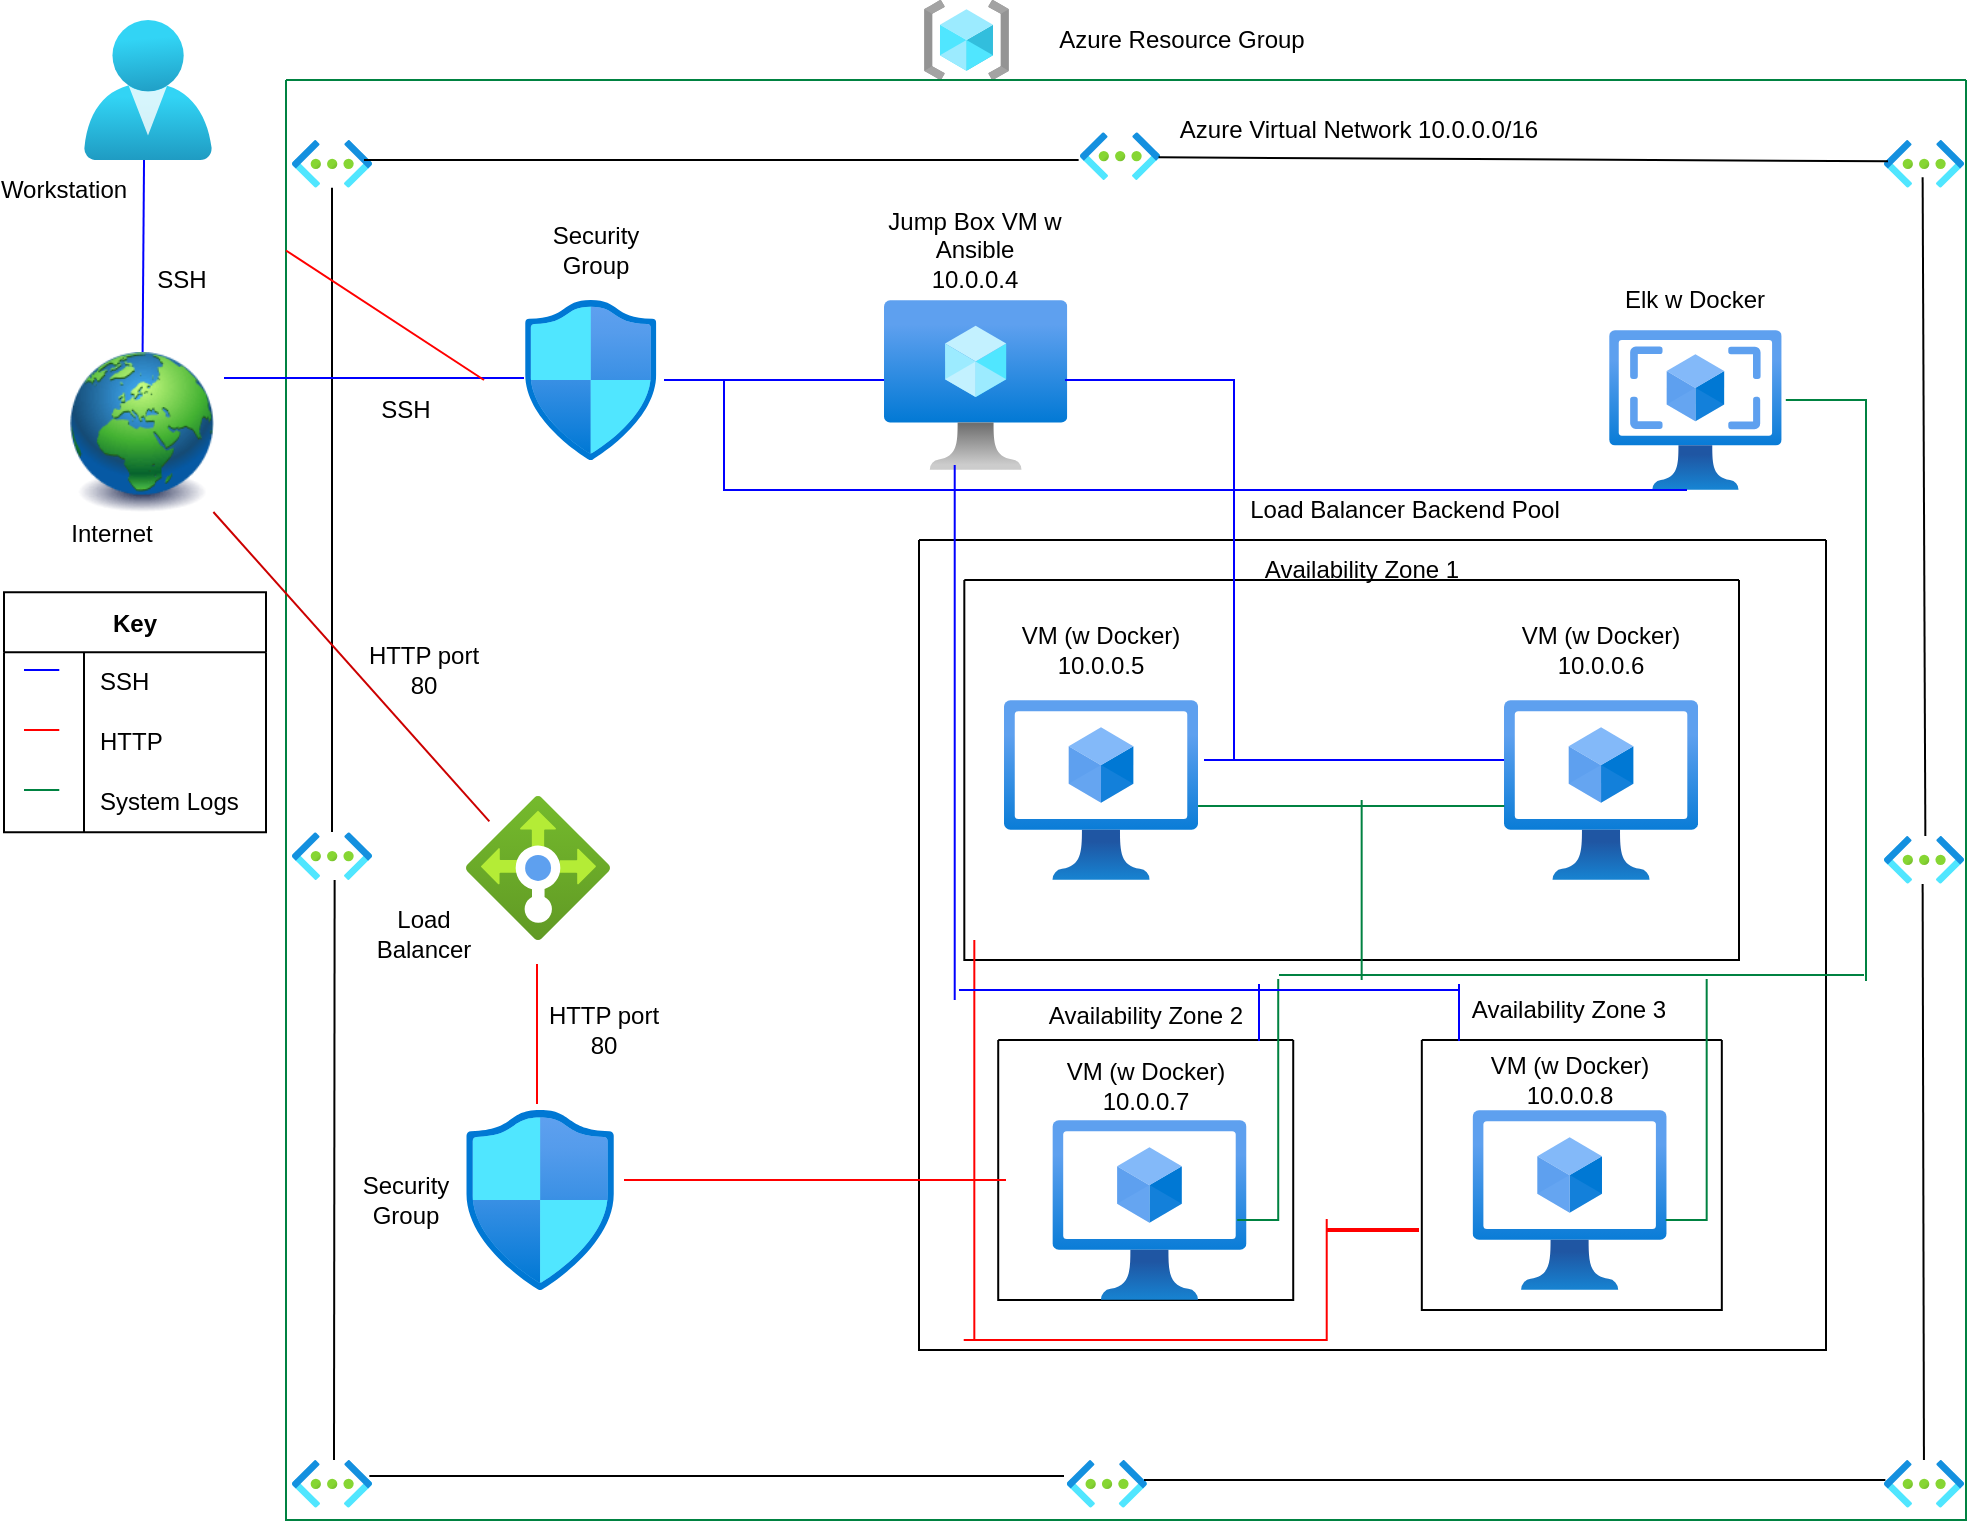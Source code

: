 <mxfile version="17.1.3" type="google"><diagram id="EASIVTliijGwYp7d4en4" name="Page-1"><mxGraphModel grid="1" gridSize="10" guides="1" tooltips="1" connect="1" arrows="1" page="1" fold="1" pageScale="1" pageWidth="1169" pageHeight="826" math="0" shadow="0"><root><mxCell id="0"/><mxCell id="1" parent="0"/><mxCell id="GNimbT70CNSyou2oekFs-7" value="" style="aspect=fixed;html=1;points=[];align=center;image;fontSize=12;image=img/lib/azure2/networking/Virtual_Networks.svg;" parent="1" vertex="1"><mxGeometry x="144" y="80" width="40" height="23.88" as="geometry"/></mxCell><mxCell id="GNimbT70CNSyou2oekFs-11" value="" style="aspect=fixed;html=1;points=[];align=center;image;fontSize=12;image=img/lib/azure2/identity/Users.svg;" parent="1" vertex="1"><mxGeometry x="40" y="20" width="64" height="70" as="geometry"/></mxCell><mxCell id="GNimbT70CNSyou2oekFs-16" value="" style="image;html=1;image=img/lib/clip_art/general/Earth_globe_128x128.png" parent="1" vertex="1"><mxGeometry x="24" y="186" width="90" height="80" as="geometry"/></mxCell><mxCell id="GNimbT70CNSyou2oekFs-17" value="" style="endArrow=none;html=1;rounded=0;exitX=0.469;exitY=1;exitDx=0;exitDy=0;exitPerimeter=0;strokeColor=#0000FF;" parent="1" source="GNimbT70CNSyou2oekFs-11" target="GNimbT70CNSyou2oekFs-16" edge="1"><mxGeometry width="50" height="50" relative="1" as="geometry"><mxPoint x="310" y="270" as="sourcePoint"/><mxPoint x="360" y="220" as="targetPoint"/></mxGeometry></mxCell><mxCell id="GNimbT70CNSyou2oekFs-19" value="SSH" style="text;html=1;strokeColor=none;fillColor=none;align=center;verticalAlign=middle;whiteSpace=wrap;rounded=0;" parent="1" vertex="1"><mxGeometry x="74" y="140" width="30" height="20" as="geometry"/></mxCell><mxCell id="GNimbT70CNSyou2oekFs-23" value="Workstation" style="text;html=1;strokeColor=none;fillColor=none;align=center;verticalAlign=middle;whiteSpace=wrap;rounded=0;" parent="1" vertex="1"><mxGeometry y="90" width="60" height="30" as="geometry"/></mxCell><mxCell id="GNimbT70CNSyou2oekFs-24" value="Internet" style="text;html=1;strokeColor=none;fillColor=none;align=center;verticalAlign=middle;whiteSpace=wrap;rounded=0;" parent="1" vertex="1"><mxGeometry x="24" y="262" width="60" height="30" as="geometry"/></mxCell><mxCell id="GNimbT70CNSyou2oekFs-25" value="" style="aspect=fixed;html=1;points=[];align=center;image;fontSize=12;image=img/lib/azure2/general/Resource_Groups.svg;" parent="1" vertex="1"><mxGeometry x="460" y="10" width="42.5" height="40" as="geometry"/></mxCell><mxCell id="GNimbT70CNSyou2oekFs-28" value="" style="aspect=fixed;html=1;points=[];align=center;image;fontSize=12;image=img/lib/azure2/networking/Virtual_Networks.svg;" parent="1" vertex="1"><mxGeometry x="940" y="80" width="40" height="23.88" as="geometry"/></mxCell><mxCell id="GNimbT70CNSyou2oekFs-29" value="" style="aspect=fixed;html=1;points=[];align=center;image;fontSize=12;image=img/lib/azure2/networking/Virtual_Networks.svg;" parent="1" vertex="1"><mxGeometry x="538" y="76.12" width="40" height="23.88" as="geometry"/></mxCell><mxCell id="GNimbT70CNSyou2oekFs-30" value="" style="aspect=fixed;html=1;points=[];align=center;image;fontSize=12;image=img/lib/azure2/networking/Virtual_Networks.svg;" parent="1" vertex="1"><mxGeometry x="940" y="428" width="40" height="23.88" as="geometry"/></mxCell><mxCell id="GNimbT70CNSyou2oekFs-31" value="" style="aspect=fixed;html=1;points=[];align=center;image;fontSize=12;image=img/lib/azure2/networking/Virtual_Networks.svg;" parent="1" vertex="1"><mxGeometry x="144" y="426.12" width="40" height="23.88" as="geometry"/></mxCell><mxCell id="GNimbT70CNSyou2oekFs-33" value="" style="aspect=fixed;html=1;points=[];align=center;image;fontSize=12;image=img/lib/azure2/networking/Virtual_Networks.svg;" parent="1" vertex="1"><mxGeometry x="531.43" y="740" width="40" height="23.88" as="geometry"/></mxCell><mxCell id="GNimbT70CNSyou2oekFs-34" value="" style="aspect=fixed;html=1;points=[];align=center;image;fontSize=12;image=img/lib/azure2/networking/Virtual_Networks.svg;" parent="1" vertex="1"><mxGeometry x="940" y="740" width="40" height="23.88" as="geometry"/></mxCell><mxCell id="GNimbT70CNSyou2oekFs-35" value="" style="aspect=fixed;html=1;points=[];align=center;image;fontSize=12;image=img/lib/azure2/networking/Virtual_Networks.svg;" parent="1" vertex="1"><mxGeometry x="144" y="740" width="40" height="23.88" as="geometry"/></mxCell><mxCell id="GNimbT70CNSyou2oekFs-38" value="" style="endArrow=none;html=1;rounded=0;entryX=-0.017;entryY=0.581;entryDx=0;entryDy=0;entryPerimeter=0;" parent="1" target="GNimbT70CNSyou2oekFs-29" edge="1"><mxGeometry width="50" height="50" relative="1" as="geometry"><mxPoint x="180" y="90" as="sourcePoint"/><mxPoint x="320" y="50" as="targetPoint"/></mxGeometry></mxCell><mxCell id="GNimbT70CNSyou2oekFs-39" value="" style="endArrow=none;html=1;rounded=0;exitX=0.646;exitY=1.289;exitDx=0;exitDy=0;exitPerimeter=0;entryX=0.05;entryY=0.447;entryDx=0;entryDy=0;entryPerimeter=0;" parent="1" target="GNimbT70CNSyou2oekFs-28" edge="1"><mxGeometry width="50" height="50" relative="1" as="geometry"><mxPoint x="577.272" y="88.67" as="sourcePoint"/><mxPoint x="790" y="50" as="targetPoint"/></mxGeometry></mxCell><mxCell id="GNimbT70CNSyou2oekFs-40" value="" style="endArrow=none;html=1;rounded=0;exitX=0.517;exitY=0;exitDx=0;exitDy=0;exitPerimeter=0;entryX=0.483;entryY=0.782;entryDx=0;entryDy=0;entryPerimeter=0;" parent="1" source="GNimbT70CNSyou2oekFs-30" target="GNimbT70CNSyou2oekFs-28" edge="1"><mxGeometry width="50" height="50" relative="1" as="geometry"><mxPoint x="740" y="400" as="sourcePoint"/><mxPoint x="790" y="350" as="targetPoint"/></mxGeometry></mxCell><mxCell id="GNimbT70CNSyou2oekFs-41" value="" style="endArrow=none;html=1;rounded=0;entryX=0.483;entryY=1.005;entryDx=0;entryDy=0;entryPerimeter=0;" parent="1" source="GNimbT70CNSyou2oekFs-34" target="GNimbT70CNSyou2oekFs-30" edge="1"><mxGeometry width="50" height="50" relative="1" as="geometry"><mxPoint x="740" y="700" as="sourcePoint"/><mxPoint x="790" y="650" as="targetPoint"/></mxGeometry></mxCell><mxCell id="GNimbT70CNSyou2oekFs-42" value="" style="endArrow=none;html=1;rounded=0;entryX=0.017;entryY=0.419;entryDx=0;entryDy=0;entryPerimeter=0;" parent="1" target="GNimbT70CNSyou2oekFs-34" edge="1"><mxGeometry width="50" height="50" relative="1" as="geometry"><mxPoint x="570" y="750" as="sourcePoint"/><mxPoint x="790" y="650" as="targetPoint"/></mxGeometry></mxCell><mxCell id="GNimbT70CNSyou2oekFs-43" value="" style="endArrow=none;html=1;rounded=0;exitX=0.967;exitY=0.335;exitDx=0;exitDy=0;exitPerimeter=0;" parent="1" source="GNimbT70CNSyou2oekFs-35" edge="1"><mxGeometry width="50" height="50" relative="1" as="geometry"><mxPoint x="230" y="700" as="sourcePoint"/><mxPoint x="530" y="748" as="targetPoint"/></mxGeometry></mxCell><mxCell id="GNimbT70CNSyou2oekFs-44" value="" style="endArrow=none;html=1;rounded=0;entryX=0.533;entryY=1;entryDx=0;entryDy=0;entryPerimeter=0;" parent="1" target="GNimbT70CNSyou2oekFs-31" edge="1"><mxGeometry width="50" height="50" relative="1" as="geometry"><mxPoint x="165" y="740" as="sourcePoint"/><mxPoint x="280" y="450" as="targetPoint"/></mxGeometry></mxCell><mxCell id="GNimbT70CNSyou2oekFs-45" value="" style="endArrow=none;html=1;rounded=0;exitX=0.5;exitY=-0.005;exitDx=0;exitDy=0;exitPerimeter=0;" parent="1" source="GNimbT70CNSyou2oekFs-31" target="GNimbT70CNSyou2oekFs-7" edge="1"><mxGeometry width="50" height="50" relative="1" as="geometry"><mxPoint x="230" y="300" as="sourcePoint"/><mxPoint x="280" y="250" as="targetPoint"/></mxGeometry></mxCell><mxCell id="GNimbT70CNSyou2oekFs-58" value="" style="swimlane;startSize=0;strokeColor=#008241;" parent="1" vertex="1"><mxGeometry x="141" y="50" width="840" height="720" as="geometry"/></mxCell><mxCell id="GNimbT70CNSyou2oekFs-4" value="" style="aspect=fixed;html=1;points=[];align=center;image;fontSize=12;image=img/lib/azure2/compute/Virtual_Machine.svg;" parent="GNimbT70CNSyou2oekFs-58" vertex="1"><mxGeometry x="299" y="110" width="91.64" height="85" as="geometry"/></mxCell><mxCell id="GNimbT70CNSyou2oekFs-6" value="" style="aspect=fixed;html=1;points=[];align=center;image;fontSize=12;image=img/lib/azure2/networking/Network_Security_Groups.svg;" parent="GNimbT70CNSyou2oekFs-58" vertex="1"><mxGeometry x="119.42" y="110" width="65.88" height="80" as="geometry"/></mxCell><mxCell id="GNimbT70CNSyou2oekFs-60" value="Security Group" style="text;html=1;strokeColor=none;fillColor=none;align=center;verticalAlign=middle;whiteSpace=wrap;rounded=0;" parent="GNimbT70CNSyou2oekFs-58" vertex="1"><mxGeometry x="125.3" y="70" width="60" height="30" as="geometry"/></mxCell><mxCell id="GNimbT70CNSyou2oekFs-70" value="Load Balancer" style="text;html=1;strokeColor=none;fillColor=none;align=center;verticalAlign=middle;whiteSpace=wrap;rounded=0;" parent="GNimbT70CNSyou2oekFs-58" vertex="1"><mxGeometry x="39.0" y="412" width="60" height="30" as="geometry"/></mxCell><mxCell id="GNimbT70CNSyou2oekFs-71" value="Security Group" style="text;html=1;strokeColor=none;fillColor=none;align=center;verticalAlign=middle;whiteSpace=wrap;rounded=0;" parent="GNimbT70CNSyou2oekFs-58" vertex="1"><mxGeometry x="30.0" y="545" width="60" height="30" as="geometry"/></mxCell><mxCell id="GNimbT70CNSyou2oekFs-77" value="" style="endArrow=none;html=1;rounded=0;strokeColor=#FF0000;" parent="GNimbT70CNSyou2oekFs-58" edge="1"><mxGeometry width="50" height="50" relative="1" as="geometry"><mxPoint x="125.5" y="512" as="sourcePoint"/><mxPoint x="125.5" y="442" as="targetPoint"/></mxGeometry></mxCell><mxCell id="GNimbT70CNSyou2oekFs-87" value="SSH" style="text;html=1;strokeColor=none;fillColor=none;align=center;verticalAlign=middle;whiteSpace=wrap;rounded=0;" parent="GNimbT70CNSyou2oekFs-58" vertex="1"><mxGeometry x="30" y="150" width="60" height="30" as="geometry"/></mxCell><mxCell id="GNimbT70CNSyou2oekFs-93" value="Jump Box VM w Ansible&lt;br&gt;10.0.0.4" style="text;html=1;strokeColor=none;fillColor=none;align=center;verticalAlign=middle;whiteSpace=wrap;rounded=0;" parent="GNimbT70CNSyou2oekFs-58" vertex="1"><mxGeometry x="299" y="70" width="91.4" height="30" as="geometry"/></mxCell><mxCell id="GNimbT70CNSyou2oekFs-96" value="HTTP port 80" style="text;html=1;strokeColor=none;fillColor=none;align=center;verticalAlign=middle;whiteSpace=wrap;rounded=0;" parent="GNimbT70CNSyou2oekFs-58" vertex="1"><mxGeometry x="39.0" y="280" width="60" height="30" as="geometry"/></mxCell><mxCell id="GNimbT70CNSyou2oekFs-99" value="" style="swimlane;startSize=0;strokeWidth=1;" parent="GNimbT70CNSyou2oekFs-58" vertex="1"><mxGeometry x="316.5" y="230" width="453.5" height="405" as="geometry"/></mxCell><mxCell id="-02Ztqd9Sb6WiglXvoqW-18" value="" style="swimlane;startSize=0;" vertex="1" parent="GNimbT70CNSyou2oekFs-99"><mxGeometry x="22.66" y="20" width="387.34" height="190" as="geometry"/></mxCell><mxCell id="GNimbT70CNSyou2oekFs-1" value="" style="aspect=fixed;html=1;points=[];align=center;image;fontSize=12;image=img/lib/azure2/compute/Virtual_Machines_Classic.svg;" parent="-02Ztqd9Sb6WiglXvoqW-18" vertex="1"><mxGeometry x="19.83" y="60" width="97.03" height="90" as="geometry"/></mxCell><mxCell id="GNimbT70CNSyou2oekFs-100" value="VM (w Docker) 10.0.0.5" style="text;html=1;strokeColor=none;fillColor=none;align=center;verticalAlign=middle;whiteSpace=wrap;rounded=0;" parent="-02Ztqd9Sb6WiglXvoqW-18" vertex="1"><mxGeometry x="27.1" y="20" width="82.5" height="30" as="geometry"/></mxCell><mxCell id="GNimbT70CNSyou2oekFs-2" value="" style="aspect=fixed;html=1;points=[];align=center;image;fontSize=12;image=img/lib/azure2/compute/Virtual_Machines_Classic.svg;" parent="-02Ztqd9Sb6WiglXvoqW-18" vertex="1"><mxGeometry x="269.84" y="60" width="97.04" height="90" as="geometry"/></mxCell><mxCell id="GNimbT70CNSyou2oekFs-73" value="VM (w Docker) 10.0.0.6" style="text;html=1;strokeColor=none;fillColor=none;align=center;verticalAlign=middle;whiteSpace=wrap;rounded=0;" parent="-02Ztqd9Sb6WiglXvoqW-18" vertex="1"><mxGeometry x="277.11" y="20" width="82.5" height="30" as="geometry"/></mxCell><mxCell id="-02Ztqd9Sb6WiglXvoqW-40" value="" style="endArrow=none;html=1;rounded=0;strokeColor=#0000FF;" edge="1" parent="-02Ztqd9Sb6WiglXvoqW-18"><mxGeometry width="50" height="50" relative="1" as="geometry"><mxPoint x="119.84" y="90" as="sourcePoint"/><mxPoint x="269.84" y="90" as="targetPoint"/></mxGeometry></mxCell><mxCell id="-02Ztqd9Sb6WiglXvoqW-84" value="" style="line;strokeWidth=1;direction=south;html=1;strokeColor=#008241;" vertex="1" parent="-02Ztqd9Sb6WiglXvoqW-18"><mxGeometry x="193.67" y="110" width="10" height="90" as="geometry"/></mxCell><mxCell id="-02Ztqd9Sb6WiglXvoqW-85" value="" style="line;strokeWidth=1;html=1;strokeColor=#008241;" vertex="1" parent="-02Ztqd9Sb6WiglXvoqW-18"><mxGeometry x="116.86" y="108" width="153.14" height="10" as="geometry"/></mxCell><mxCell id="-02Ztqd9Sb6WiglXvoqW-20" value="" style="swimlane;startSize=0;" vertex="1" parent="GNimbT70CNSyou2oekFs-99"><mxGeometry x="251.41" y="250" width="150" height="135" as="geometry"/></mxCell><mxCell id="-02Ztqd9Sb6WiglXvoqW-6" value="" style="aspect=fixed;html=1;points=[];align=center;image;fontSize=12;image=img/lib/azure2/compute/Virtual_Machines_Classic.svg;" vertex="1" parent="-02Ztqd9Sb6WiglXvoqW-20"><mxGeometry x="25.39" y="35" width="97.04" height="90" as="geometry"/></mxCell><mxCell id="-02Ztqd9Sb6WiglXvoqW-7" value="VM (w Docker) 10.0.0.8" style="text;html=1;strokeColor=none;fillColor=none;align=center;verticalAlign=middle;whiteSpace=wrap;rounded=0;" vertex="1" parent="-02Ztqd9Sb6WiglXvoqW-20"><mxGeometry x="24.93" y="5" width="97.5" height="30" as="geometry"/></mxCell><mxCell id="-02Ztqd9Sb6WiglXvoqW-82" value="" style="shape=partialRectangle;whiteSpace=wrap;html=1;bottom=0;right=0;fillColor=none;strokeColor=#008241;strokeWidth=1;direction=west;" vertex="1" parent="-02Ztqd9Sb6WiglXvoqW-20"><mxGeometry x="122.43" y="-30" width="20" height="120" as="geometry"/></mxCell><mxCell id="-02Ztqd9Sb6WiglXvoqW-23" value="Availability Zone 3" style="text;html=1;strokeColor=none;fillColor=none;align=center;verticalAlign=middle;whiteSpace=wrap;rounded=0;" vertex="1" parent="GNimbT70CNSyou2oekFs-99"><mxGeometry x="272.5" y="220" width="104.68" height="30" as="geometry"/></mxCell><mxCell id="-02Ztqd9Sb6WiglXvoqW-21" value="Availability Zone 1" style="text;html=1;strokeColor=none;fillColor=none;align=center;verticalAlign=middle;whiteSpace=wrap;rounded=0;" vertex="1" parent="GNimbT70CNSyou2oekFs-99"><mxGeometry x="157.58" width="127.5" height="30" as="geometry"/></mxCell><mxCell id="-02Ztqd9Sb6WiglXvoqW-19" value="" style="swimlane;startSize=0;" vertex="1" parent="GNimbT70CNSyou2oekFs-99"><mxGeometry x="39.61" y="250" width="147.5" height="130" as="geometry"/></mxCell><mxCell id="GNimbT70CNSyou2oekFs-3" value="" style="aspect=fixed;html=1;points=[];align=center;image;fontSize=12;image=img/lib/azure2/compute/Virtual_Machines_Classic.svg;" parent="-02Ztqd9Sb6WiglXvoqW-19" vertex="1"><mxGeometry x="27.1" y="40" width="97.04" height="90" as="geometry"/></mxCell><mxCell id="GNimbT70CNSyou2oekFs-74" value="VM (w Docker) 10.0.0.7" style="text;html=1;strokeColor=none;fillColor=none;align=center;verticalAlign=middle;whiteSpace=wrap;rounded=0;" parent="-02Ztqd9Sb6WiglXvoqW-19" vertex="1"><mxGeometry x="25.0" y="7.5" width="97.5" height="30" as="geometry"/></mxCell><mxCell id="-02Ztqd9Sb6WiglXvoqW-81" value="" style="shape=partialRectangle;whiteSpace=wrap;html=1;bottom=0;right=0;fillColor=none;strokeColor=#008241;strokeWidth=1;direction=west;" vertex="1" parent="-02Ztqd9Sb6WiglXvoqW-19"><mxGeometry x="120" y="-30" width="20" height="120" as="geometry"/></mxCell><mxCell id="-02Ztqd9Sb6WiglXvoqW-24" value="Availability Zone 2" style="text;html=1;strokeColor=none;fillColor=none;align=center;verticalAlign=middle;whiteSpace=wrap;rounded=0;" vertex="1" parent="GNimbT70CNSyou2oekFs-99"><mxGeometry x="56.56" y="222.5" width="113.59" height="30" as="geometry"/></mxCell><mxCell id="-02Ztqd9Sb6WiglXvoqW-30" value="" style="line;strokeWidth=1;direction=south;html=1;perimeter=backbonePerimeter;points=[];outlineConnect=0;strokeColor=#FF0000;" vertex="1" parent="GNimbT70CNSyou2oekFs-99"><mxGeometry x="22.66" y="200" width="10" height="200" as="geometry"/></mxCell><mxCell id="-02Ztqd9Sb6WiglXvoqW-36" value="" style="shape=partialRectangle;whiteSpace=wrap;html=1;bottom=0;right=0;fillColor=none;strokeColor=#FF0000;strokeWidth=1;direction=west;" vertex="1" parent="GNimbT70CNSyou2oekFs-99"><mxGeometry x="22.86" y="340" width="181" height="60" as="geometry"/></mxCell><mxCell id="-02Ztqd9Sb6WiglXvoqW-37" value="" style="line;strokeWidth=2;html=1;strokeColor=#FF0000;" vertex="1" parent="GNimbT70CNSyou2oekFs-99"><mxGeometry x="203.86" y="340" width="46.14" height="10" as="geometry"/></mxCell><mxCell id="-02Ztqd9Sb6WiglXvoqW-45" value="" style="line;strokeWidth=1;direction=south;html=1;strokeColor=#0000FF;" vertex="1" parent="GNimbT70CNSyou2oekFs-99"><mxGeometry x="12.86" y="-37.5" width="10" height="267.5" as="geometry"/></mxCell><mxCell id="-02Ztqd9Sb6WiglXvoqW-46" value="" style="line;strokeWidth=1;html=1;strokeColor=#0000FF;" vertex="1" parent="GNimbT70CNSyou2oekFs-99"><mxGeometry x="20" y="220" width="250" height="10" as="geometry"/></mxCell><mxCell id="-02Ztqd9Sb6WiglXvoqW-47" value="" style="shape=partialRectangle;whiteSpace=wrap;html=1;bottom=0;top=0;fillColor=none;strokeColor=#0000FF;strokeWidth=1;" vertex="1" parent="GNimbT70CNSyou2oekFs-99"><mxGeometry x="170" y="222.5" width="100" height="27.5" as="geometry"/></mxCell><mxCell id="-02Ztqd9Sb6WiglXvoqW-78" value="" style="line;strokeWidth=1;html=1;strokeColor=#008241;" vertex="1" parent="GNimbT70CNSyou2oekFs-99"><mxGeometry x="180" y="212.5" width="292.5" height="10" as="geometry"/></mxCell><mxCell id="GNimbT70CNSyou2oekFs-52" value="Azure Virtual Network 10.0.0.0/16" style="text;html=1;strokeColor=none;fillColor=none;align=center;verticalAlign=middle;whiteSpace=wrap;rounded=0;" parent="GNimbT70CNSyou2oekFs-58" vertex="1"><mxGeometry x="444" y="10" width="185" height="30" as="geometry"/></mxCell><mxCell id="-02Ztqd9Sb6WiglXvoqW-2" value="" style="aspect=fixed;html=1;points=[];align=center;image;fontSize=12;image=img/lib/azure2/networking/Load_Balancers.svg;" vertex="1" parent="GNimbT70CNSyou2oekFs-58"><mxGeometry x="90" y="358" width="72" height="72" as="geometry"/></mxCell><mxCell id="-02Ztqd9Sb6WiglXvoqW-3" value="" style="aspect=fixed;html=1;points=[];align=center;image;fontSize=12;image=img/lib/azure2/networking/Network_Security_Groups.svg;" vertex="1" parent="GNimbT70CNSyou2oekFs-58"><mxGeometry x="90" y="515" width="74.12" height="90" as="geometry"/></mxCell><mxCell id="-02Ztqd9Sb6WiglXvoqW-4" value="HTTP port 80" style="text;html=1;strokeColor=none;fillColor=none;align=center;verticalAlign=middle;whiteSpace=wrap;rounded=0;" vertex="1" parent="GNimbT70CNSyou2oekFs-58"><mxGeometry x="129" y="460" width="60" height="30" as="geometry"/></mxCell><mxCell id="-02Ztqd9Sb6WiglXvoqW-29" value="" style="line;strokeWidth=1;html=1;perimeter=backbonePerimeter;points=[];outlineConnect=0;strokeColor=#FF0000;" vertex="1" parent="GNimbT70CNSyou2oekFs-58"><mxGeometry x="169" y="545" width="191" height="10" as="geometry"/></mxCell><mxCell id="-02Ztqd9Sb6WiglXvoqW-38" value="Load Balancer Backend Pool" style="text;html=1;strokeColor=none;fillColor=none;align=center;verticalAlign=middle;whiteSpace=wrap;rounded=0;" vertex="1" parent="GNimbT70CNSyou2oekFs-58"><mxGeometry x="479" y="200" width="161" height="30" as="geometry"/></mxCell><mxCell id="-02Ztqd9Sb6WiglXvoqW-42" value="" style="shape=partialRectangle;whiteSpace=wrap;html=1;bottom=0;right=0;fillColor=none;strokeColor=#0000FF;strokeWidth=1;direction=south;" vertex="1" parent="GNimbT70CNSyou2oekFs-58"><mxGeometry x="390" y="150" width="84" height="190" as="geometry"/></mxCell><mxCell id="-02Ztqd9Sb6WiglXvoqW-48" value="" style="aspect=fixed;html=1;points=[];align=center;image;fontSize=12;image=img/lib/azure2/compute/VM_Images_Classic.svg;strokeColor=#0000FF;strokeWidth=1;" vertex="1" parent="GNimbT70CNSyou2oekFs-58"><mxGeometry x="661.58" y="125" width="86.25" height="80" as="geometry"/></mxCell><mxCell id="-02Ztqd9Sb6WiglXvoqW-49" value="Elk w Docker" style="text;html=1;strokeColor=none;fillColor=none;align=center;verticalAlign=middle;whiteSpace=wrap;rounded=0;" vertex="1" parent="GNimbT70CNSyou2oekFs-58"><mxGeometry x="659.01" y="95" width="91.4" height="30" as="geometry"/></mxCell><mxCell id="-02Ztqd9Sb6WiglXvoqW-74" value="" style="shape=partialRectangle;whiteSpace=wrap;html=1;bottom=0;right=0;fillColor=none;strokeColor=#0000FF;strokeWidth=1;direction=north;" vertex="1" parent="GNimbT70CNSyou2oekFs-58"><mxGeometry x="219" y="150" width="481" height="55" as="geometry"/></mxCell><mxCell id="-02Ztqd9Sb6WiglXvoqW-75" value="" style="shape=partialRectangle;whiteSpace=wrap;html=1;bottom=0;right=0;fillColor=none;strokeColor=#008241;strokeWidth=1;direction=south;" vertex="1" parent="GNimbT70CNSyou2oekFs-58"><mxGeometry x="750.41" y="160" width="39.59" height="290" as="geometry"/></mxCell><mxCell id="GNimbT70CNSyou2oekFs-75" value="" style="endArrow=none;html=1;rounded=0;strokeColor=#0000FF;" parent="1" edge="1"><mxGeometry width="50" height="50" relative="1" as="geometry"><mxPoint x="110" y="199" as="sourcePoint"/><mxPoint x="260" y="199" as="targetPoint"/></mxGeometry></mxCell><mxCell id="GNimbT70CNSyou2oekFs-76" value="" style="endArrow=none;html=1;rounded=0;entryX=-0.092;entryY=0.097;entryDx=0;entryDy=0;entryPerimeter=0;strokeColor=#CC0000;" parent="1" source="GNimbT70CNSyou2oekFs-16" edge="1"><mxGeometry width="50" height="50" relative="1" as="geometry"><mxPoint x="160" y="380" as="sourcePoint"/><mxPoint x="242.676" y="420.67" as="targetPoint"/></mxGeometry></mxCell><mxCell id="-02Ztqd9Sb6WiglXvoqW-1" value="Azure Resource Group" style="text;html=1;strokeColor=none;fillColor=none;align=center;verticalAlign=middle;whiteSpace=wrap;rounded=0;" vertex="1" parent="1"><mxGeometry x="518" y="15" width="142" height="30" as="geometry"/></mxCell><mxCell id="-02Ztqd9Sb6WiglXvoqW-39" value="" style="endArrow=none;html=1;rounded=0;strokeColor=#0000FF;" edge="1" parent="1"><mxGeometry width="50" height="50" relative="1" as="geometry"><mxPoint x="330" y="200" as="sourcePoint"/><mxPoint x="440" y="200" as="targetPoint"/></mxGeometry></mxCell><mxCell id="-02Ztqd9Sb6WiglXvoqW-50" value="Key" style="shape=table;startSize=30;container=1;collapsible=0;childLayout=tableLayout;fixedRows=1;rowLines=0;fontStyle=1;strokeColor=#000000;strokeWidth=1;" vertex="1" parent="1"><mxGeometry y="306.12" width="131" height="120" as="geometry"/></mxCell><mxCell id="-02Ztqd9Sb6WiglXvoqW-51" value="" style="shape=tableRow;horizontal=0;startSize=0;swimlaneHead=0;swimlaneBody=0;top=0;left=0;bottom=0;right=0;collapsible=0;dropTarget=0;fillColor=none;points=[[0,0.5],[1,0.5]];portConstraint=eastwest;strokeColor=#0000FF;strokeWidth=1;" vertex="1" parent="-02Ztqd9Sb6WiglXvoqW-50"><mxGeometry y="30" width="131" height="30" as="geometry"/></mxCell><mxCell id="-02Ztqd9Sb6WiglXvoqW-52" value="" style="shape=partialRectangle;html=1;whiteSpace=wrap;connectable=0;fillColor=none;top=0;left=0;bottom=0;right=0;overflow=hidden;pointerEvents=1;strokeColor=#0000FF;strokeWidth=1;" vertex="1" parent="-02Ztqd9Sb6WiglXvoqW-51"><mxGeometry width="40" height="30" as="geometry"><mxRectangle width="40" height="30" as="alternateBounds"/></mxGeometry></mxCell><mxCell id="-02Ztqd9Sb6WiglXvoqW-53" value="SSH" style="shape=partialRectangle;html=1;whiteSpace=wrap;connectable=0;fillColor=none;top=0;left=0;bottom=0;right=0;align=left;spacingLeft=6;overflow=hidden;strokeColor=#0000FF;strokeWidth=1;" vertex="1" parent="-02Ztqd9Sb6WiglXvoqW-51"><mxGeometry x="40" width="91" height="30" as="geometry"><mxRectangle width="91" height="30" as="alternateBounds"/></mxGeometry></mxCell><mxCell id="-02Ztqd9Sb6WiglXvoqW-54" value="" style="shape=tableRow;horizontal=0;startSize=0;swimlaneHead=0;swimlaneBody=0;top=0;left=0;bottom=0;right=0;collapsible=0;dropTarget=0;fillColor=none;points=[[0,0.5],[1,0.5]];portConstraint=eastwest;strokeColor=#0000FF;strokeWidth=1;" vertex="1" parent="-02Ztqd9Sb6WiglXvoqW-50"><mxGeometry y="60" width="131" height="30" as="geometry"/></mxCell><mxCell id="-02Ztqd9Sb6WiglXvoqW-55" value="" style="shape=partialRectangle;html=1;whiteSpace=wrap;connectable=0;fillColor=none;top=0;left=0;bottom=0;right=0;overflow=hidden;strokeColor=#0000FF;strokeWidth=1;" vertex="1" parent="-02Ztqd9Sb6WiglXvoqW-54"><mxGeometry width="40" height="30" as="geometry"><mxRectangle width="40" height="30" as="alternateBounds"/></mxGeometry></mxCell><mxCell id="-02Ztqd9Sb6WiglXvoqW-56" value="HTTP" style="shape=partialRectangle;html=1;whiteSpace=wrap;connectable=0;fillColor=none;top=0;left=0;bottom=0;right=0;align=left;spacingLeft=6;overflow=hidden;strokeColor=#0000FF;strokeWidth=1;" vertex="1" parent="-02Ztqd9Sb6WiglXvoqW-54"><mxGeometry x="40" width="91" height="30" as="geometry"><mxRectangle width="91" height="30" as="alternateBounds"/></mxGeometry></mxCell><mxCell id="-02Ztqd9Sb6WiglXvoqW-57" value="" style="shape=tableRow;horizontal=0;startSize=0;swimlaneHead=0;swimlaneBody=0;top=0;left=0;bottom=0;right=0;collapsible=0;dropTarget=0;fillColor=none;points=[[0,0.5],[1,0.5]];portConstraint=eastwest;strokeColor=#0000FF;strokeWidth=1;" vertex="1" parent="-02Ztqd9Sb6WiglXvoqW-50"><mxGeometry y="90" width="131" height="30" as="geometry"/></mxCell><mxCell id="-02Ztqd9Sb6WiglXvoqW-58" value="" style="shape=partialRectangle;html=1;whiteSpace=wrap;connectable=0;fillColor=none;top=0;left=0;bottom=0;right=0;overflow=hidden;strokeColor=#0000FF;strokeWidth=1;" vertex="1" parent="-02Ztqd9Sb6WiglXvoqW-57"><mxGeometry width="40" height="30" as="geometry"><mxRectangle width="40" height="30" as="alternateBounds"/></mxGeometry></mxCell><mxCell id="-02Ztqd9Sb6WiglXvoqW-59" value="System Logs" style="shape=partialRectangle;html=1;whiteSpace=wrap;connectable=0;fillColor=none;top=0;left=0;bottom=0;right=0;align=left;spacingLeft=6;overflow=hidden;strokeColor=#0000FF;strokeWidth=1;" vertex="1" parent="-02Ztqd9Sb6WiglXvoqW-57"><mxGeometry x="40" width="91" height="30" as="geometry"><mxRectangle width="91" height="30" as="alternateBounds"/></mxGeometry></mxCell><mxCell id="-02Ztqd9Sb6WiglXvoqW-63" value="" style="endArrow=none;html=1;rounded=0;strokeColor=#FF0000;" edge="1" parent="1" source="GNimbT70CNSyou2oekFs-58"><mxGeometry width="50" height="50" relative="1" as="geometry"><mxPoint x="190" y="250" as="sourcePoint"/><mxPoint x="240" y="200" as="targetPoint"/></mxGeometry></mxCell><mxCell id="-02Ztqd9Sb6WiglXvoqW-65" value="" style="line;strokeWidth=1;html=1;strokeColor=#0000FF;" vertex="1" parent="1"><mxGeometry x="10" y="340" width="17.64" height="10" as="geometry"/></mxCell><mxCell id="-02Ztqd9Sb6WiglXvoqW-69" value="" style="line;strokeWidth=1;html=1;strokeColor=#FF0000;" vertex="1" parent="1"><mxGeometry x="10" y="370" width="17.64" height="10" as="geometry"/></mxCell><mxCell id="-02Ztqd9Sb6WiglXvoqW-73" value="" style="line;strokeWidth=1;html=1;strokeColor=#008241;" vertex="1" parent="1"><mxGeometry x="10" y="400" width="17.64" height="10" as="geometry"/></mxCell></root></mxGraphModel></diagram></mxfile>